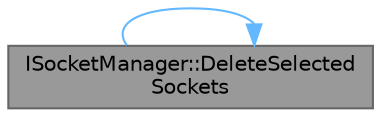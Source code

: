 digraph "ISocketManager::DeleteSelectedSockets"
{
 // INTERACTIVE_SVG=YES
 // LATEX_PDF_SIZE
  bgcolor="transparent";
  edge [fontname=Helvetica,fontsize=10,labelfontname=Helvetica,labelfontsize=10];
  node [fontname=Helvetica,fontsize=10,shape=box,height=0.2,width=0.4];
  rankdir="LR";
  Node1 [id="Node000001",label="ISocketManager::DeleteSelected\lSockets",height=0.2,width=0.4,color="gray40", fillcolor="grey60", style="filled", fontcolor="black",tooltip="Deletes the selected sockets."];
  Node1 -> Node1 [id="edge1_Node000001_Node000001",color="steelblue1",style="solid",tooltip=" "];
}
